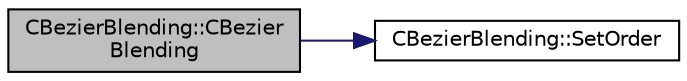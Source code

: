 digraph "CBezierBlending::CBezierBlending"
{
 // LATEX_PDF_SIZE
  edge [fontname="Helvetica",fontsize="10",labelfontname="Helvetica",labelfontsize="10"];
  node [fontname="Helvetica",fontsize="10",shape=record];
  rankdir="LR";
  Node1 [label="CBezierBlending::CBezier\lBlending",height=0.2,width=0.4,color="black", fillcolor="grey75", style="filled", fontcolor="black",tooltip="Constructor of the class."];
  Node1 -> Node2 [color="midnightblue",fontsize="10",style="solid",fontname="Helvetica"];
  Node2 [label="CBezierBlending::SetOrder",height=0.2,width=0.4,color="black", fillcolor="white", style="filled",URL="$classCBezierBlending.html#a9645041fde5495c37617d6c52bbd7a90",tooltip="Set the order and number of control points."];
}
